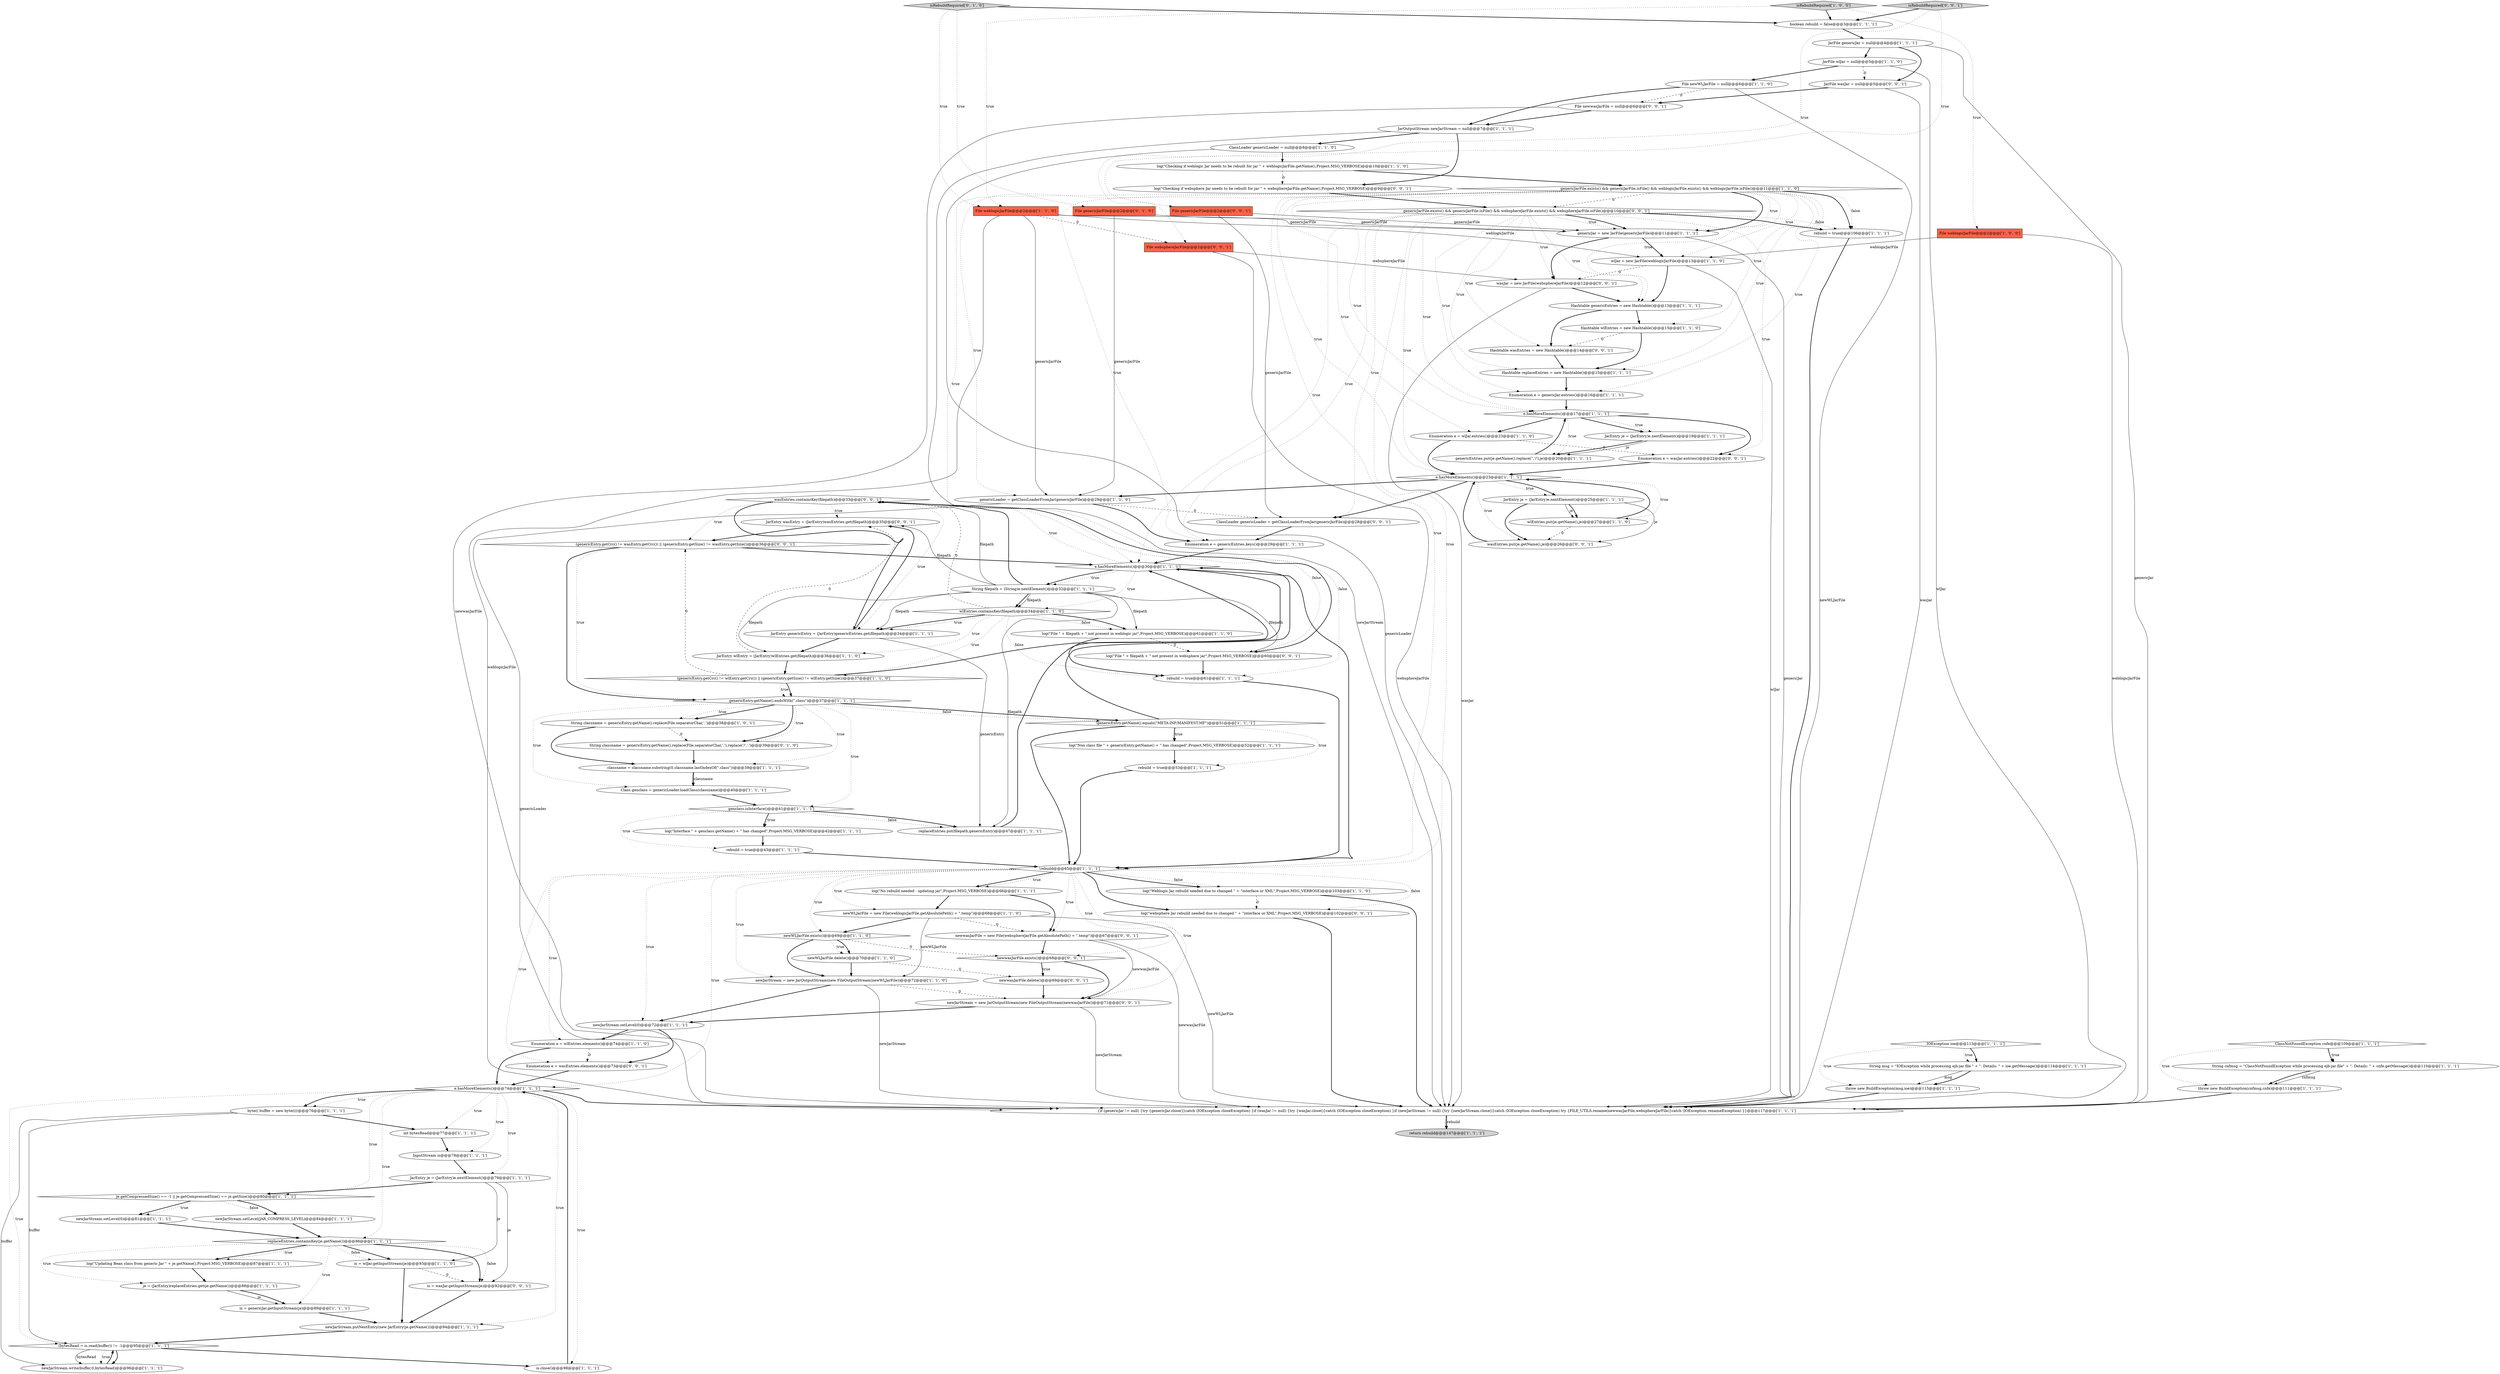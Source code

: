 digraph {
86 [style = filled, label = "wasEntries.containsKey(filepath)@@@33@@@['0', '0', '1']", fillcolor = white, shape = diamond image = "AAA0AAABBB3BBB"];
35 [style = filled, label = "JarEntry je = (JarEntry)e.nextElement()@@@79@@@['1', '1', '1']", fillcolor = white, shape = ellipse image = "AAA0AAABBB1BBB"];
104 [style = filled, label = "JarEntry wasEntry = (JarEntry)wasEntries.get(filepath)@@@35@@@['0', '0', '1']", fillcolor = white, shape = ellipse image = "AAA0AAABBB3BBB"];
85 [style = filled, label = "Enumeration e = wasEntries.elements()@@@73@@@['0', '0', '1']", fillcolor = white, shape = ellipse image = "AAA0AAABBB3BBB"];
33 [style = filled, label = "JarEntry wlEntry = (JarEntry)wlEntries.get(filepath)@@@36@@@['1', '1', '0']", fillcolor = white, shape = ellipse image = "AAA0AAABBB1BBB"];
102 [style = filled, label = "newwasJarFile = new File(websphereJarFile.getAbsolutePath() + \".temp\")@@@67@@@['0', '0', '1']", fillcolor = white, shape = ellipse image = "AAA0AAABBB3BBB"];
60 [style = filled, label = "classname = classname.substring(0,classname.lastIndexOf(\".class\"))@@@39@@@['1', '1', '1']", fillcolor = white, shape = ellipse image = "AAA0AAABBB1BBB"];
42 [style = filled, label = "throw new BuildException(cnfmsg,cnfe)@@@111@@@['1', '1', '1']", fillcolor = white, shape = ellipse image = "AAA0AAABBB1BBB"];
95 [style = filled, label = "log(\"Checking if websphere Jar needs to be rebuilt for jar \" + websphereJarFile.getName(),Project.MSG_VERBOSE)@@@9@@@['0', '0', '1']", fillcolor = white, shape = ellipse image = "AAA0AAABBB3BBB"];
47 [style = filled, label = "String cnfmsg = \"ClassNotFoundException while processing ejb-jar file\" + \". Details: \" + cnfe.getMessage()@@@110@@@['1', '1', '1']", fillcolor = white, shape = ellipse image = "AAA0AAABBB1BBB"];
13 [style = filled, label = "e.hasMoreElements()@@@30@@@['1', '1', '1']", fillcolor = white, shape = diamond image = "AAA0AAABBB1BBB"];
25 [style = filled, label = "JarOutputStream newJarStream = null@@@7@@@['1', '1', '1']", fillcolor = white, shape = ellipse image = "AAA0AAABBB1BBB"];
96 [style = filled, label = "(genericEntry.getCrc() != wasEntry.getCrc()) || (genericEntry.getSize() != wasEntry.getSize())@@@36@@@['0', '0', '1']", fillcolor = white, shape = diamond image = "AAA0AAABBB3BBB"];
77 [style = filled, label = "newWLJarFile = new File(weblogicJarFile.getAbsolutePath() + \".temp\")@@@68@@@['1', '1', '0']", fillcolor = white, shape = ellipse image = "AAA0AAABBB1BBB"];
98 [style = filled, label = "isRebuildRequired['0', '0', '1']", fillcolor = lightgray, shape = diamond image = "AAA0AAABBB3BBB"];
57 [style = filled, label = "File weblogicJarFile@@@2@@@['1', '1', '0']", fillcolor = tomato, shape = box image = "AAA0AAABBB1BBB"];
64 [style = filled, label = "JarEntry je = (JarEntry)e.nextElement()@@@25@@@['1', '1', '1']", fillcolor = white, shape = ellipse image = "AAA0AAABBB1BBB"];
70 [style = filled, label = "ClassLoader genericLoader = null@@@8@@@['1', '1', '0']", fillcolor = white, shape = ellipse image = "AAA0AAABBB1BBB"];
8 [style = filled, label = "is = wlJar.getInputStream(je)@@@93@@@['1', '1', '0']", fillcolor = white, shape = ellipse image = "AAA0AAABBB1BBB"];
65 [style = filled, label = "(genericEntry.getCrc() != wlEntry.getCrc()) || (genericEntry.getSize() != wlEntry.getSize())@@@37@@@['1', '1', '0']", fillcolor = white, shape = diamond image = "AAA0AAABBB1BBB"];
76 [style = filled, label = "!genericEntry.getName().equals(\"META-INF/MANIFEST.MF\")@@@51@@@['1', '1', '1']", fillcolor = white, shape = diamond image = "AAA0AAABBB1BBB"];
43 [style = filled, label = "ClassNotFoundException cnfe@@@109@@@['1', '1', '1']", fillcolor = white, shape = diamond image = "AAA0AAABBB1BBB"];
17 [style = filled, label = "newJarStream = new JarOutputStream(new FileOutputStream(newWLJarFile))@@@72@@@['1', '1', '0']", fillcolor = white, shape = ellipse image = "AAA0AAABBB1BBB"];
91 [style = filled, label = "File genericJarFile@@@2@@@['0', '0', '1']", fillcolor = tomato, shape = box image = "AAA0AAABBB3BBB"];
62 [style = filled, label = "is = genericJar.getInputStream(je)@@@89@@@['1', '1', '1']", fillcolor = white, shape = ellipse image = "AAA0AAABBB1BBB"];
12 [style = filled, label = "genericLoader = getClassLoaderFromJar(genericJarFile)@@@29@@@['1', '1', '0']", fillcolor = white, shape = ellipse image = "AAA0AAABBB1BBB"];
4 [style = filled, label = "throw new BuildException(msg,ioe)@@@115@@@['1', '1', '1']", fillcolor = white, shape = ellipse image = "AAA0AAABBB1BBB"];
41 [style = filled, label = "newJarStream.putNextEntry(new JarEntry(je.getName()))@@@94@@@['1', '1', '1']", fillcolor = white, shape = ellipse image = "AAA0AAABBB1BBB"];
100 [style = filled, label = "JarFile wasJar = null@@@5@@@['0', '0', '1']", fillcolor = white, shape = ellipse image = "AAA0AAABBB3BBB"];
55 [style = filled, label = "wlEntries.containsKey(filepath)@@@34@@@['1', '1', '0']", fillcolor = white, shape = diamond image = "AAA0AAABBB1BBB"];
38 [style = filled, label = "rebuild = true@@@43@@@['1', '1', '1']", fillcolor = white, shape = ellipse image = "AAA0AAABBB1BBB"];
74 [style = filled, label = "je.getCompressedSize() == -1 || je.getCompressedSize() == je.getSize()@@@80@@@['1', '1', '1']", fillcolor = white, shape = diamond image = "AAA0AAABBB1BBB"];
15 [style = filled, label = "int bytesRead@@@77@@@['1', '1', '1']", fillcolor = white, shape = ellipse image = "AAA0AAABBB1BBB"];
83 [style = filled, label = "File newwasJarFile = null@@@6@@@['0', '0', '1']", fillcolor = white, shape = ellipse image = "AAA0AAABBB3BBB"];
18 [style = filled, label = "log(\"Checking if weblogic Jar needs to be rebuilt for jar \" + weblogicJarFile.getName(),Project.MSG_VERBOSE)@@@10@@@['1', '1', '0']", fillcolor = white, shape = ellipse image = "AAA0AAABBB1BBB"];
20 [style = filled, label = "rebuild = true@@@53@@@['1', '1', '1']", fillcolor = white, shape = ellipse image = "AAA0AAABBB1BBB"];
71 [style = filled, label = "log(\"Interface \" + genclass.getName() + \" has changed\",Project.MSG_VERBOSE)@@@42@@@['1', '1', '1']", fillcolor = white, shape = ellipse image = "AAA0AAABBB1BBB"];
58 [style = filled, label = "genericJar = new JarFile(genericJarFile)@@@11@@@['1', '1', '1']", fillcolor = white, shape = ellipse image = "AAA0AAABBB1BBB"];
31 [style = filled, label = "String msg = \"IOException while processing ejb-jar file \" + \". Details: \" + ioe.getMessage()@@@114@@@['1', '1', '1']", fillcolor = white, shape = ellipse image = "AAA0AAABBB1BBB"];
23 [style = filled, label = "e.hasMoreElements()@@@74@@@['1', '1', '1']", fillcolor = white, shape = diamond image = "AAA0AAABBB1BBB"];
94 [style = filled, label = "log(\"websphere Jar rebuild needed due to changed \" + \"interface or XML\",Project.MSG_VERBOSE)@@@102@@@['0', '0', '1']", fillcolor = white, shape = ellipse image = "AAA0AAABBB3BBB"];
39 [style = filled, label = "e.hasMoreElements()@@@23@@@['1', '1', '1']", fillcolor = white, shape = diamond image = "AAA0AAABBB1BBB"];
84 [style = filled, label = "Enumeration e = wasJar.entries()@@@22@@@['0', '0', '1']", fillcolor = white, shape = ellipse image = "AAA0AAABBB3BBB"];
105 [style = filled, label = "File websphereJarFile@@@2@@@['0', '0', '1']", fillcolor = tomato, shape = box image = "AAA0AAABBB3BBB"];
78 [style = filled, label = "Enumeration e = genericJar.entries()@@@16@@@['1', '1', '1']", fillcolor = white, shape = ellipse image = "AAA0AAABBB1BBB"];
68 [style = filled, label = "replaceEntries.containsKey(je.getName())@@@86@@@['1', '1', '1']", fillcolor = white, shape = diamond image = "AAA0AAABBB1BBB"];
3 [style = filled, label = "String classname = genericEntry.getName().replace(File.separatorChar,'.')@@@38@@@['1', '0', '1']", fillcolor = white, shape = ellipse image = "AAA0AAABBB1BBB"];
36 [style = filled, label = "genericJarFile.exists() && genericJarFile.isFile() && weblogicJarFile.exists() && weblogicJarFile.isFile()@@@11@@@['1', '1', '0']", fillcolor = white, shape = diamond image = "AAA0AAABBB1BBB"];
7 [style = filled, label = "(bytesRead = is.read(buffer)) != -1@@@95@@@['1', '1', '1']", fillcolor = white, shape = diamond image = "AAA0AAABBB1BBB"];
45 [style = filled, label = "wlEntries.put(je.getName(),je)@@@27@@@['1', '1', '0']", fillcolor = white, shape = ellipse image = "AAA0AAABBB1BBB"];
50 [style = filled, label = "is.close()@@@98@@@['1', '1', '1']", fillcolor = white, shape = ellipse image = "AAA0AAABBB1BBB"];
81 [style = filled, label = "File genericJarFile@@@2@@@['0', '1', '0']", fillcolor = tomato, shape = box image = "AAA0AAABBB2BBB"];
92 [style = filled, label = "Hashtable wasEntries = new Hashtable()@@@14@@@['0', '0', '1']", fillcolor = white, shape = ellipse image = "AAA0AAABBB3BBB"];
89 [style = filled, label = "wasEntries.put(je.getName(),je)@@@26@@@['0', '0', '1']", fillcolor = white, shape = ellipse image = "AAA0AAABBB3BBB"];
40 [style = filled, label = "Enumeration e = genericEntries.keys()@@@29@@@['1', '1', '1']", fillcolor = white, shape = ellipse image = "AAA0AAABBB1BBB"];
34 [style = filled, label = "newWLJarFile.delete()@@@70@@@['1', '1', '0']", fillcolor = white, shape = ellipse image = "AAA0AAABBB1BBB"];
5 [style = filled, label = "newJarStream.setLevel(0)@@@72@@@['1', '1', '1']", fillcolor = white, shape = ellipse image = "AAA0AAABBB1BBB"];
32 [style = filled, label = "je = (JarEntry)replaceEntries.get(je.getName())@@@88@@@['1', '1', '1']", fillcolor = white, shape = ellipse image = "AAA0AAABBB1BBB"];
61 [style = filled, label = "byte(( buffer = new byte((((@@@76@@@['1', '1', '1']", fillcolor = white, shape = ellipse image = "AAA0AAABBB1BBB"];
63 [style = filled, label = "log(\"No rebuild needed - updating jar\",Project.MSG_VERBOSE)@@@66@@@['1', '1', '1']", fillcolor = white, shape = ellipse image = "AAA0AAABBB1BBB"];
28 [style = filled, label = "Hashtable genericEntries = new Hashtable()@@@13@@@['1', '1', '1']", fillcolor = white, shape = ellipse image = "AAA0AAABBB1BBB"];
59 [style = filled, label = "genclass.isInterface()@@@41@@@['1', '1', '1']", fillcolor = white, shape = diamond image = "AAA0AAABBB1BBB"];
53 [style = filled, label = "return rebuild@@@147@@@['1', '1', '1']", fillcolor = lightgray, shape = ellipse image = "AAA0AAABBB1BBB"];
51 [style = filled, label = "Hashtable wlEntries = new Hashtable()@@@15@@@['1', '1', '0']", fillcolor = white, shape = ellipse image = "AAA0AAABBB1BBB"];
46 [style = filled, label = "rebuild = true@@@106@@@['1', '1', '1']", fillcolor = white, shape = ellipse image = "AAA0AAABBB1BBB"];
93 [style = filled, label = "newwasJarFile.exists()@@@68@@@['0', '0', '1']", fillcolor = white, shape = diamond image = "AAA0AAABBB3BBB"];
2 [style = filled, label = "!rebuild@@@65@@@['1', '1', '1']", fillcolor = white, shape = diamond image = "AAA0AAABBB1BBB"];
73 [style = filled, label = "File newWLJarFile = null@@@6@@@['1', '1', '0']", fillcolor = white, shape = ellipse image = "AAA0AAABBB1BBB"];
0 [style = filled, label = "InputStream is@@@78@@@['1', '1', '1']", fillcolor = white, shape = ellipse image = "AAA0AAABBB1BBB"];
24 [style = filled, label = "{if (genericJar != null) {try {genericJar.close()}catch (IOException closeException) }if (wasJar != null) {try {wasJar.close()}catch (IOException closeException) }if (newJarStream != null) {try {newJarStream.close()}catch (IOException closeException) try {FILE_UTILS.rename(newwasJarFile,websphereJarFile)}catch (IOException renameException) }}@@@117@@@['1', '1', '1']", fillcolor = white, shape = ellipse image = "AAA0AAABBB1BBB"];
72 [style = filled, label = "Enumeration e = wlEntries.elements()@@@74@@@['1', '1', '0']", fillcolor = white, shape = ellipse image = "AAA0AAABBB1BBB"];
49 [style = filled, label = "Class genclass = genericLoader.loadClass(classname)@@@40@@@['1', '1', '1']", fillcolor = white, shape = ellipse image = "AAA0AAABBB1BBB"];
10 [style = filled, label = "boolean rebuild = false@@@3@@@['1', '1', '1']", fillcolor = white, shape = ellipse image = "AAA0AAABBB1BBB"];
21 [style = filled, label = "JarFile wlJar = null@@@5@@@['1', '1', '0']", fillcolor = white, shape = ellipse image = "AAA0AAABBB1BBB"];
82 [style = filled, label = "isRebuildRequired['0', '1', '0']", fillcolor = lightgray, shape = diamond image = "AAA0AAABBB2BBB"];
97 [style = filled, label = "newwasJarFile.delete()@@@69@@@['0', '0', '1']", fillcolor = white, shape = ellipse image = "AAA0AAABBB3BBB"];
27 [style = filled, label = "Hashtable replaceEntries = new Hashtable()@@@15@@@['1', '1', '1']", fillcolor = white, shape = ellipse image = "AAA0AAABBB1BBB"];
22 [style = filled, label = "newJarStream.setLevel(0)@@@81@@@['1', '1', '1']", fillcolor = white, shape = ellipse image = "AAA0AAABBB1BBB"];
14 [style = filled, label = "log(\"File \" + filepath + \" not present in weblogic jar\",Project.MSG_VERBOSE)@@@61@@@['1', '1', '0']", fillcolor = white, shape = ellipse image = "AAA0AAABBB1BBB"];
79 [style = filled, label = "newWLJarFile.exists()@@@69@@@['1', '1', '0']", fillcolor = white, shape = diamond image = "AAA0AAABBB1BBB"];
75 [style = filled, label = "log(\"Weblogic Jar rebuild needed due to changed \" + \"interface or XML\",Project.MSG_VERBOSE)@@@103@@@['1', '1', '0']", fillcolor = white, shape = ellipse image = "AAA0AAABBB1BBB"];
101 [style = filled, label = "wasJar = new JarFile(websphereJarFile)@@@12@@@['0', '0', '1']", fillcolor = white, shape = ellipse image = "AAA0AAABBB3BBB"];
56 [style = filled, label = "JarEntry genericEntry = (JarEntry)genericEntries.get(filepath)@@@34@@@['1', '1', '1']", fillcolor = white, shape = ellipse image = "AAA0AAABBB1BBB"];
80 [style = filled, label = "String classname = genericEntry.getName().replace(File.separatorChar,'.').replace('/','.')@@@39@@@['0', '1', '0']", fillcolor = white, shape = ellipse image = "AAA1AAABBB2BBB"];
99 [style = filled, label = "genericJarFile.exists() && genericJarFile.isFile() && websphereJarFile.exists() && websphereJarFile.isFile()@@@10@@@['0', '0', '1']", fillcolor = white, shape = diamond image = "AAA0AAABBB3BBB"];
6 [style = filled, label = "newJarStream.write(buffer,0,bytesRead)@@@96@@@['1', '1', '1']", fillcolor = white, shape = ellipse image = "AAA0AAABBB1BBB"];
1 [style = filled, label = "JarEntry je = (JarEntry)e.nextElement()@@@19@@@['1', '1', '1']", fillcolor = white, shape = ellipse image = "AAA0AAABBB1BBB"];
19 [style = filled, label = "e.hasMoreElements()@@@17@@@['1', '1', '1']", fillcolor = white, shape = diamond image = "AAA0AAABBB1BBB"];
103 [style = filled, label = "log(\"File \" + filepath + \" not present in websphere jar\",Project.MSG_VERBOSE)@@@60@@@['0', '0', '1']", fillcolor = white, shape = ellipse image = "AAA0AAABBB3BBB"];
69 [style = filled, label = "log(\"Updating Bean class from generic Jar \" + je.getName(),Project.MSG_VERBOSE)@@@87@@@['1', '1', '1']", fillcolor = white, shape = ellipse image = "AAA0AAABBB1BBB"];
30 [style = filled, label = "rebuild = true@@@61@@@['1', '1', '1']", fillcolor = white, shape = ellipse image = "AAA0AAABBB1BBB"];
67 [style = filled, label = "Enumeration e = wlJar.entries()@@@23@@@['1', '1', '0']", fillcolor = white, shape = ellipse image = "AAA0AAABBB1BBB"];
37 [style = filled, label = "IOException ioe@@@113@@@['1', '1', '1']", fillcolor = white, shape = diamond image = "AAA0AAABBB1BBB"];
54 [style = filled, label = "genericEntry.getName().endsWith(\".class\")@@@37@@@['1', '1', '1']", fillcolor = white, shape = diamond image = "AAA0AAABBB1BBB"];
88 [style = filled, label = "is = wasJar.getInputStream(je)@@@92@@@['0', '0', '1']", fillcolor = white, shape = ellipse image = "AAA0AAABBB3BBB"];
26 [style = filled, label = "newJarStream.setLevel(JAR_COMPRESS_LEVEL)@@@84@@@['1', '1', '1']", fillcolor = white, shape = ellipse image = "AAA0AAABBB1BBB"];
66 [style = filled, label = "log(\"Non class file \" + genericEntry.getName() + \" has changed\",Project.MSG_VERBOSE)@@@52@@@['1', '1', '1']", fillcolor = white, shape = ellipse image = "AAA0AAABBB1BBB"];
29 [style = filled, label = "replaceEntries.put(filepath,genericEntry)@@@47@@@['1', '1', '1']", fillcolor = white, shape = ellipse image = "AAA0AAABBB1BBB"];
90 [style = filled, label = "ClassLoader genericLoader = getClassLoaderFromJar(genericJarFile)@@@28@@@['0', '0', '1']", fillcolor = white, shape = ellipse image = "AAA0AAABBB3BBB"];
11 [style = filled, label = "genericEntries.put(je.getName().replace('\','/'),je)@@@20@@@['1', '1', '1']", fillcolor = white, shape = ellipse image = "AAA0AAABBB1BBB"];
44 [style = filled, label = "wlJar = new JarFile(weblogicJarFile)@@@13@@@['1', '1', '0']", fillcolor = white, shape = ellipse image = "AAA0AAABBB1BBB"];
16 [style = filled, label = "JarFile genericJar = null@@@4@@@['1', '1', '1']", fillcolor = white, shape = ellipse image = "AAA0AAABBB1BBB"];
52 [style = filled, label = "String filepath = (String)e.nextElement()@@@32@@@['1', '1', '1']", fillcolor = white, shape = ellipse image = "AAA0AAABBB1BBB"];
87 [style = filled, label = "newJarStream = new JarOutputStream(new FileOutputStream(newwasJarFile))@@@71@@@['0', '0', '1']", fillcolor = white, shape = ellipse image = "AAA0AAABBB3BBB"];
48 [style = filled, label = "File weblogicJarFile@@@2@@@['1', '0', '0']", fillcolor = tomato, shape = box image = "AAA0AAABBB1BBB"];
9 [style = filled, label = "isRebuildRequired['1', '0', '0']", fillcolor = lightgray, shape = diamond image = "AAA0AAABBB1BBB"];
105->101 [style = solid, label="websphereJarFile"];
67->84 [style = dashed, label="0"];
29->13 [style = bold, label=""];
35->74 [style = bold, label=""];
95->99 [style = bold, label=""];
55->14 [style = bold, label=""];
31->4 [style = solid, label="msg"];
23->61 [style = bold, label=""];
99->46 [style = dotted, label="false"];
36->99 [style = dashed, label="0"];
23->35 [style = dotted, label="true"];
105->24 [style = solid, label="websphereJarFile"];
69->32 [style = bold, label=""];
59->71 [style = dotted, label="true"];
18->95 [style = dashed, label="0"];
21->24 [style = solid, label="wlJar"];
2->63 [style = bold, label=""];
51->92 [style = dashed, label="0"];
2->5 [style = dotted, label="true"];
7->6 [style = bold, label=""];
25->95 [style = bold, label=""];
65->54 [style = dotted, label="true"];
99->2 [style = dotted, label="true"];
99->78 [style = dotted, label="true"];
96->54 [style = dotted, label="true"];
43->47 [style = dotted, label="true"];
86->103 [style = dotted, label="false"];
21->73 [style = bold, label=""];
57->58 [style = solid, label="genericJarFile"];
48->44 [style = solid, label="weblogicJarFile"];
77->17 [style = solid, label="newWLJarFile"];
101->24 [style = solid, label="wasJar"];
17->24 [style = solid, label="newJarStream"];
52->33 [style = solid, label="filepath"];
44->28 [style = bold, label=""];
65->54 [style = bold, label=""];
74->22 [style = bold, label=""];
5->85 [style = bold, label=""];
1->11 [style = bold, label=""];
23->7 [style = dotted, label="true"];
2->94 [style = dotted, label="false"];
52->55 [style = bold, label=""];
103->30 [style = bold, label=""];
65->96 [style = dashed, label="0"];
4->24 [style = bold, label=""];
76->20 [style = dotted, label="true"];
79->93 [style = dashed, label="0"];
15->0 [style = bold, label=""];
36->46 [style = dotted, label="false"];
2->102 [style = dotted, label="true"];
19->11 [style = dotted, label="true"];
40->13 [style = bold, label=""];
51->27 [style = bold, label=""];
77->24 [style = solid, label="newWLJarFile"];
56->29 [style = solid, label="genericEntry"];
36->46 [style = bold, label=""];
55->65 [style = dotted, label="true"];
54->3 [style = dotted, label="true"];
2->75 [style = dotted, label="false"];
23->0 [style = dotted, label="true"];
12->24 [style = solid, label="genericLoader"];
64->45 [style = solid, label="je"];
64->89 [style = solid, label="je"];
70->18 [style = bold, label=""];
74->26 [style = dotted, label="false"];
99->27 [style = dotted, label="true"];
62->41 [style = bold, label=""];
36->51 [style = dotted, label="true"];
27->78 [style = bold, label=""];
5->72 [style = bold, label=""];
13->55 [style = dotted, label="true"];
12->90 [style = dashed, label="0"];
33->104 [style = dashed, label="0"];
7->50 [style = bold, label=""];
36->12 [style = dotted, label="true"];
36->44 [style = dotted, label="true"];
58->24 [style = solid, label="genericJar"];
20->2 [style = bold, label=""];
36->58 [style = dotted, label="true"];
13->52 [style = dotted, label="true"];
55->33 [style = dotted, label="true"];
59->29 [style = dotted, label="false"];
98->105 [style = dotted, label="true"];
52->14 [style = solid, label="filepath"];
64->89 [style = bold, label=""];
80->60 [style = bold, label=""];
67->39 [style = bold, label=""];
76->13 [style = bold, label=""];
36->40 [style = dotted, label="true"];
9->57 [style = dotted, label="true"];
70->24 [style = solid, label="genericLoader"];
55->30 [style = dotted, label="false"];
86->56 [style = bold, label=""];
3->80 [style = dashed, label="0"];
79->17 [style = bold, label=""];
102->24 [style = solid, label="newwasJarFile"];
93->97 [style = bold, label=""];
75->94 [style = dashed, label="0"];
33->65 [style = bold, label=""];
72->23 [style = bold, label=""];
37->31 [style = bold, label=""];
24->53 [style = bold, label=""];
55->56 [style = bold, label=""];
56->33 [style = bold, label=""];
86->96 [style = dotted, label="true"];
54->59 [style = dotted, label="true"];
99->90 [style = dotted, label="true"];
86->103 [style = bold, label=""];
59->38 [style = dotted, label="true"];
13->86 [style = dotted, label="true"];
60->49 [style = bold, label=""];
56->104 [style = bold, label=""];
61->6 [style = solid, label="buffer"];
63->77 [style = bold, label=""];
96->54 [style = bold, label=""];
3->60 [style = bold, label=""];
99->13 [style = dotted, label="true"];
34->17 [style = bold, label=""];
73->24 [style = solid, label="newWLJarFile"];
84->39 [style = bold, label=""];
52->86 [style = bold, label=""];
98->10 [style = bold, label=""];
55->14 [style = dotted, label="false"];
60->49 [style = solid, label="classname"];
2->94 [style = bold, label=""];
86->56 [style = dotted, label="true"];
100->24 [style = solid, label="wasJar"];
21->100 [style = dashed, label="0"];
65->13 [style = bold, label=""];
93->87 [style = bold, label=""];
54->76 [style = dotted, label="false"];
99->92 [style = dotted, label="true"];
57->105 [style = dashed, label="0"];
14->30 [style = bold, label=""];
23->61 [style = dotted, label="true"];
39->45 [style = dotted, label="true"];
91->90 [style = solid, label="genericJarFile"];
76->66 [style = dotted, label="true"];
82->10 [style = bold, label=""];
52->103 [style = solid, label="filepath"];
79->34 [style = dotted, label="true"];
7->6 [style = solid, label="bytesRead"];
92->27 [style = bold, label=""];
34->97 [style = dashed, label="0"];
54->80 [style = bold, label=""];
57->24 [style = solid, label="weblogicJarFile"];
78->19 [style = bold, label=""];
2->72 [style = dotted, label="true"];
59->71 [style = bold, label=""];
83->24 [style = solid, label="newwasJarFile"];
104->96 [style = bold, label=""];
66->20 [style = bold, label=""];
23->74 [style = dotted, label="true"];
76->66 [style = bold, label=""];
61->7 [style = solid, label="buffer"];
75->24 [style = bold, label=""];
9->10 [style = bold, label=""];
10->16 [style = bold, label=""];
44->24 [style = solid, label="wlJar"];
2->23 [style = dotted, label="true"];
99->58 [style = dotted, label="true"];
32->62 [style = solid, label="je"];
16->24 [style = solid, label="genericJar"];
8->41 [style = bold, label=""];
93->97 [style = dotted, label="true"];
59->29 [style = bold, label=""];
64->45 [style = bold, label=""];
42->24 [style = bold, label=""];
49->59 [style = bold, label=""];
57->44 [style = solid, label="weblogicJarFile"];
68->69 [style = bold, label=""];
35->88 [style = solid, label="je"];
13->52 [style = bold, label=""];
77->79 [style = bold, label=""];
36->2 [style = dotted, label="true"];
97->87 [style = bold, label=""];
23->68 [style = dotted, label="true"];
58->44 [style = bold, label=""];
73->25 [style = bold, label=""];
36->13 [style = dotted, label="true"];
82->57 [style = dotted, label="true"];
102->93 [style = bold, label=""];
76->2 [style = bold, label=""];
63->102 [style = bold, label=""];
68->88 [style = dotted, label="false"];
23->15 [style = dotted, label="true"];
99->39 [style = dotted, label="true"];
72->85 [style = dashed, label="0"];
36->58 [style = bold, label=""];
2->87 [style = dotted, label="true"];
54->3 [style = bold, label=""];
90->40 [style = bold, label=""];
81->58 [style = solid, label="genericJarFile"];
7->6 [style = dotted, label="true"];
31->4 [style = bold, label=""];
68->32 [style = dotted, label="true"];
47->42 [style = solid, label="cnfmsg"];
54->76 [style = bold, label=""];
2->63 [style = dotted, label="true"];
24->53 [style = solid, label="rebuild"];
82->81 [style = dotted, label="true"];
19->84 [style = bold, label=""];
99->84 [style = dotted, label="true"];
17->87 [style = dashed, label="0"];
37->4 [style = dotted, label="true"];
36->39 [style = dotted, label="true"];
11->19 [style = bold, label=""];
36->19 [style = dotted, label="true"];
14->103 [style = dashed, label="0"];
52->29 [style = solid, label="filepath"];
19->1 [style = dotted, label="true"];
68->69 [style = dotted, label="true"];
44->101 [style = dashed, label="0"];
99->101 [style = dotted, label="true"];
91->58 [style = solid, label="genericJarFile"];
50->23 [style = bold, label=""];
36->67 [style = dotted, label="true"];
74->22 [style = dotted, label="true"];
86->30 [style = dotted, label="false"];
36->28 [style = dotted, label="true"];
99->46 [style = bold, label=""];
48->24 [style = solid, label="weblogicJarFile"];
39->64 [style = dotted, label="true"];
37->31 [style = dotted, label="true"];
101->28 [style = bold, label=""];
89->39 [style = bold, label=""];
23->41 [style = dotted, label="true"];
47->42 [style = bold, label=""];
28->51 [style = bold, label=""];
23->50 [style = dotted, label="true"];
2->17 [style = dotted, label="true"];
99->28 [style = dotted, label="true"];
61->15 [style = bold, label=""];
2->93 [style = dotted, label="true"];
85->23 [style = bold, label=""];
98->91 [style = dotted, label="true"];
55->86 [style = dashed, label="0"];
52->86 [style = solid, label="filepath"];
22->68 [style = bold, label=""];
36->27 [style = dotted, label="true"];
2->77 [style = dotted, label="true"];
0->35 [style = bold, label=""];
19->1 [style = bold, label=""];
88->41 [style = bold, label=""];
23->24 [style = bold, label=""];
39->90 [style = bold, label=""];
55->56 [style = dotted, label="true"];
9->48 [style = dotted, label="true"];
32->62 [style = bold, label=""];
100->83 [style = bold, label=""];
68->62 [style = dotted, label="true"];
39->64 [style = bold, label=""];
38->2 [style = bold, label=""];
30->2 [style = bold, label=""];
96->13 [style = bold, label=""];
54->80 [style = dotted, label="true"];
83->25 [style = bold, label=""];
99->40 [style = dotted, label="true"];
45->89 [style = dashed, label="0"];
43->47 [style = bold, label=""];
99->58 [style = bold, label=""];
52->55 [style = solid, label="filepath"];
28->92 [style = bold, label=""];
39->89 [style = dotted, label="true"];
52->56 [style = solid, label="filepath"];
68->8 [style = bold, label=""];
71->38 [style = bold, label=""];
57->12 [style = solid, label="genericJarFile"];
68->8 [style = dotted, label="false"];
81->12 [style = solid, label="genericJarFile"];
87->24 [style = solid, label="newJarStream"];
54->60 [style = dotted, label="true"];
16->21 [style = bold, label=""];
58->101 [style = bold, label=""];
99->19 [style = dotted, label="true"];
52->104 [style = solid, label="filepath"];
39->12 [style = bold, label=""];
54->49 [style = dotted, label="true"];
43->42 [style = dotted, label="true"];
1->11 [style = solid, label="je"];
68->88 [style = bold, label=""];
79->34 [style = bold, label=""];
87->5 [style = bold, label=""];
41->7 [style = bold, label=""];
73->83 [style = dashed, label="0"];
2->75 [style = bold, label=""];
86->104 [style = dotted, label="true"];
77->102 [style = dashed, label="0"];
2->85 [style = dotted, label="true"];
8->88 [style = dashed, label="0"];
18->36 [style = bold, label=""];
74->26 [style = bold, label=""];
102->87 [style = solid, label="newwasJarFile"];
25->24 [style = solid, label="newJarStream"];
35->8 [style = solid, label="je"];
13->2 [style = bold, label=""];
45->39 [style = bold, label=""];
6->7 [style = bold, label=""];
2->79 [style = dotted, label="true"];
19->67 [style = bold, label=""];
46->24 [style = bold, label=""];
94->24 [style = bold, label=""];
26->68 [style = bold, label=""];
17->5 [style = bold, label=""];
36->78 [style = dotted, label="true"];
25->70 [style = bold, label=""];
12->40 [style = bold, label=""];
16->100 [style = bold, label=""];
}
